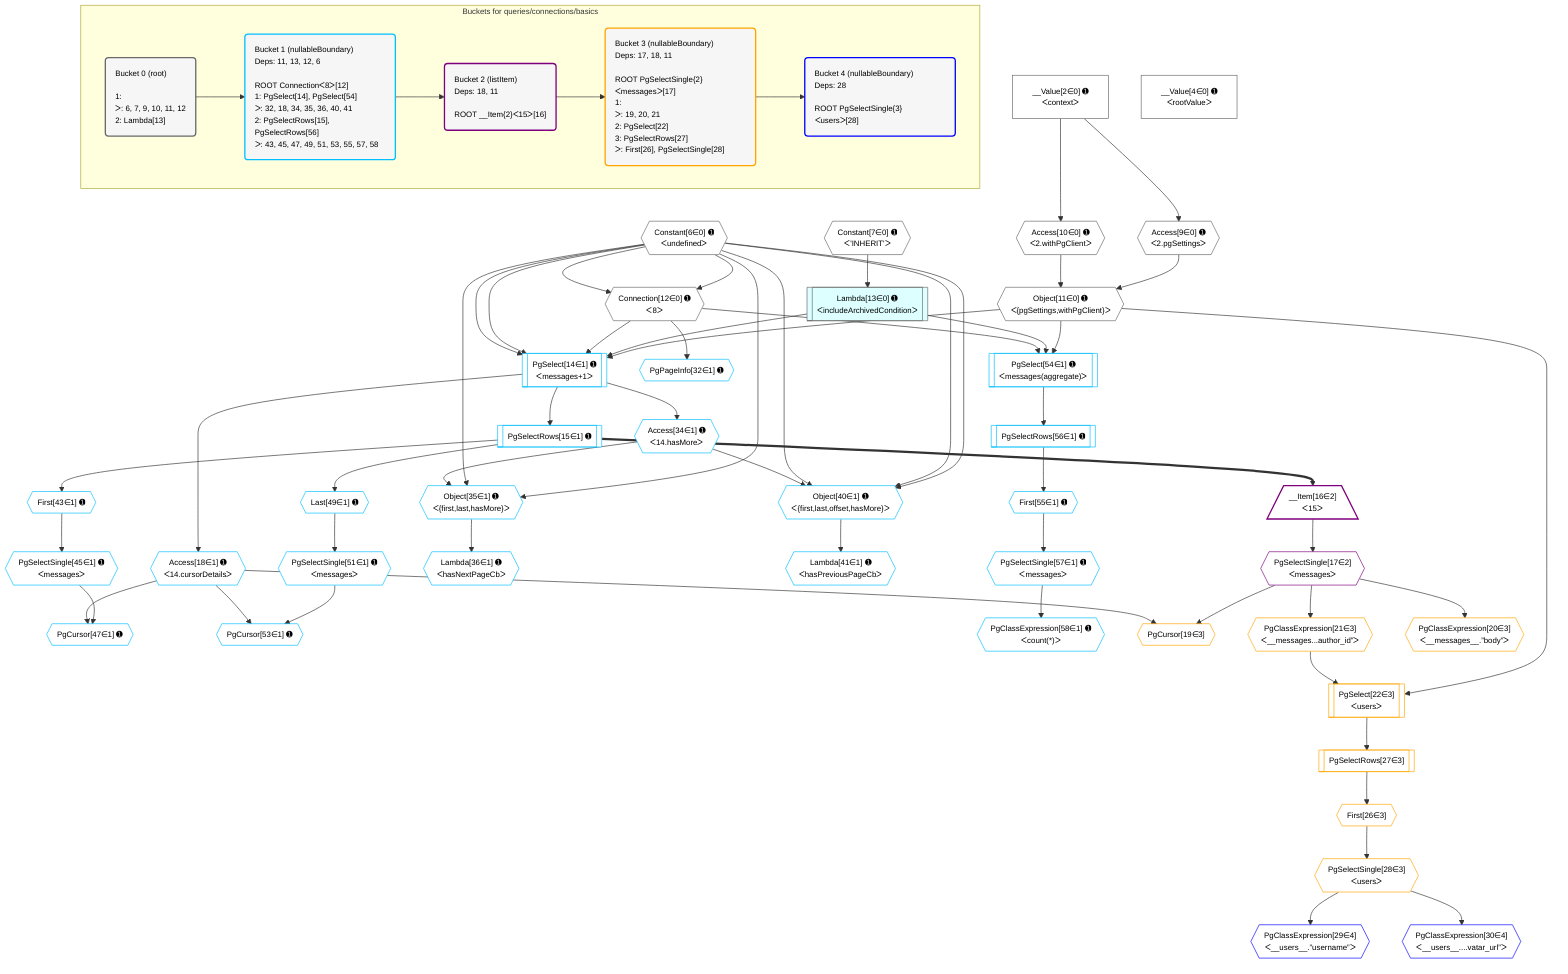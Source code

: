 %%{init: {'themeVariables': { 'fontSize': '12px'}}}%%
graph TD
    classDef path fill:#eee,stroke:#000,color:#000
    classDef plan fill:#fff,stroke-width:1px,color:#000
    classDef itemplan fill:#fff,stroke-width:2px,color:#000
    classDef unbatchedplan fill:#dff,stroke-width:1px,color:#000
    classDef sideeffectplan fill:#fcc,stroke-width:2px,color:#000
    classDef bucket fill:#f6f6f6,color:#000,stroke-width:2px,text-align:left


    %% plan dependencies
    Object11{{"Object[11∈0] ➊<br />ᐸ{pgSettings,withPgClient}ᐳ"}}:::plan
    Access9{{"Access[9∈0] ➊<br />ᐸ2.pgSettingsᐳ"}}:::plan
    Access10{{"Access[10∈0] ➊<br />ᐸ2.withPgClientᐳ"}}:::plan
    Access9 & Access10 --> Object11
    Connection12{{"Connection[12∈0] ➊<br />ᐸ8ᐳ"}}:::plan
    Constant6{{"Constant[6∈0] ➊<br />ᐸundefinedᐳ"}}:::plan
    Constant6 & Constant6 --> Connection12
    __Value2["__Value[2∈0] ➊<br />ᐸcontextᐳ"]:::plan
    __Value2 --> Access9
    __Value2 --> Access10
    Lambda13[["Lambda[13∈0] ➊<br />ᐸincludeArchivedConditionᐳ"]]:::unbatchedplan
    Constant7{{"Constant[7∈0] ➊<br />ᐸ'INHERIT'ᐳ"}}:::plan
    Constant7 --> Lambda13
    __Value4["__Value[4∈0] ➊<br />ᐸrootValueᐳ"]:::plan
    PgSelect14[["PgSelect[14∈1] ➊<br />ᐸmessages+1ᐳ"]]:::plan
    Object11 & Lambda13 & Connection12 & Constant6 & Constant6 --> PgSelect14
    Object40{{"Object[40∈1] ➊<br />ᐸ{first,last,offset,hasMore}ᐳ"}}:::plan
    Access34{{"Access[34∈1] ➊<br />ᐸ14.hasMoreᐳ"}}:::plan
    Constant6 & Constant6 & Constant6 & Access34 --> Object40
    Object35{{"Object[35∈1] ➊<br />ᐸ{first,last,hasMore}ᐳ"}}:::plan
    Constant6 & Constant6 & Access34 --> Object35
    PgSelect54[["PgSelect[54∈1] ➊<br />ᐸmessages(aggregate)ᐳ"]]:::plan
    Object11 & Lambda13 & Connection12 --> PgSelect54
    PgCursor47{{"PgCursor[47∈1] ➊"}}:::plan
    PgSelectSingle45{{"PgSelectSingle[45∈1] ➊<br />ᐸmessagesᐳ"}}:::plan
    Access18{{"Access[18∈1] ➊<br />ᐸ14.cursorDetailsᐳ"}}:::plan
    PgSelectSingle45 & Access18 --> PgCursor47
    PgCursor53{{"PgCursor[53∈1] ➊"}}:::plan
    PgSelectSingle51{{"PgSelectSingle[51∈1] ➊<br />ᐸmessagesᐳ"}}:::plan
    PgSelectSingle51 & Access18 --> PgCursor53
    PgSelectRows15[["PgSelectRows[15∈1] ➊"]]:::plan
    PgSelect14 --> PgSelectRows15
    PgSelect14 --> Access18
    PgPageInfo32{{"PgPageInfo[32∈1] ➊"}}:::plan
    Connection12 --> PgPageInfo32
    PgSelect14 --> Access34
    Lambda36{{"Lambda[36∈1] ➊<br />ᐸhasNextPageCbᐳ"}}:::plan
    Object35 --> Lambda36
    Lambda41{{"Lambda[41∈1] ➊<br />ᐸhasPreviousPageCbᐳ"}}:::plan
    Object40 --> Lambda41
    First43{{"First[43∈1] ➊"}}:::plan
    PgSelectRows15 --> First43
    First43 --> PgSelectSingle45
    Last49{{"Last[49∈1] ➊"}}:::plan
    PgSelectRows15 --> Last49
    Last49 --> PgSelectSingle51
    First55{{"First[55∈1] ➊"}}:::plan
    PgSelectRows56[["PgSelectRows[56∈1] ➊"]]:::plan
    PgSelectRows56 --> First55
    PgSelect54 --> PgSelectRows56
    PgSelectSingle57{{"PgSelectSingle[57∈1] ➊<br />ᐸmessagesᐳ"}}:::plan
    First55 --> PgSelectSingle57
    PgClassExpression58{{"PgClassExpression[58∈1] ➊<br />ᐸcount(*)ᐳ"}}:::plan
    PgSelectSingle57 --> PgClassExpression58
    __Item16[/"__Item[16∈2]<br />ᐸ15ᐳ"\]:::itemplan
    PgSelectRows15 ==> __Item16
    PgSelectSingle17{{"PgSelectSingle[17∈2]<br />ᐸmessagesᐳ"}}:::plan
    __Item16 --> PgSelectSingle17
    PgCursor19{{"PgCursor[19∈3]"}}:::plan
    PgSelectSingle17 & Access18 --> PgCursor19
    PgSelect22[["PgSelect[22∈3]<br />ᐸusersᐳ"]]:::plan
    PgClassExpression21{{"PgClassExpression[21∈3]<br />ᐸ__messages...author_id”ᐳ"}}:::plan
    Object11 & PgClassExpression21 --> PgSelect22
    PgClassExpression20{{"PgClassExpression[20∈3]<br />ᐸ__messages__.”body”ᐳ"}}:::plan
    PgSelectSingle17 --> PgClassExpression20
    PgSelectSingle17 --> PgClassExpression21
    First26{{"First[26∈3]"}}:::plan
    PgSelectRows27[["PgSelectRows[27∈3]"]]:::plan
    PgSelectRows27 --> First26
    PgSelect22 --> PgSelectRows27
    PgSelectSingle28{{"PgSelectSingle[28∈3]<br />ᐸusersᐳ"}}:::plan
    First26 --> PgSelectSingle28
    PgClassExpression29{{"PgClassExpression[29∈4]<br />ᐸ__users__.”username”ᐳ"}}:::plan
    PgSelectSingle28 --> PgClassExpression29
    PgClassExpression30{{"PgClassExpression[30∈4]<br />ᐸ__users__....vatar_url”ᐳ"}}:::plan
    PgSelectSingle28 --> PgClassExpression30

    %% define steps

    subgraph "Buckets for queries/connections/basics"
    Bucket0("Bucket 0 (root)<br /><br />1: <br />ᐳ: 6, 7, 9, 10, 11, 12<br />2: Lambda[13]"):::bucket
    classDef bucket0 stroke:#696969
    class Bucket0,__Value2,__Value4,Constant6,Constant7,Access9,Access10,Object11,Connection12,Lambda13 bucket0
    Bucket1("Bucket 1 (nullableBoundary)<br />Deps: 11, 13, 12, 6<br /><br />ROOT Connectionᐸ8ᐳ[12]<br />1: PgSelect[14], PgSelect[54]<br />ᐳ: 32, 18, 34, 35, 36, 40, 41<br />2: PgSelectRows[15], PgSelectRows[56]<br />ᐳ: 43, 45, 47, 49, 51, 53, 55, 57, 58"):::bucket
    classDef bucket1 stroke:#00bfff
    class Bucket1,PgSelect14,PgSelectRows15,Access18,PgPageInfo32,Access34,Object35,Lambda36,Object40,Lambda41,First43,PgSelectSingle45,PgCursor47,Last49,PgSelectSingle51,PgCursor53,PgSelect54,First55,PgSelectRows56,PgSelectSingle57,PgClassExpression58 bucket1
    Bucket2("Bucket 2 (listItem)<br />Deps: 18, 11<br /><br />ROOT __Item{2}ᐸ15ᐳ[16]"):::bucket
    classDef bucket2 stroke:#7f007f
    class Bucket2,__Item16,PgSelectSingle17 bucket2
    Bucket3("Bucket 3 (nullableBoundary)<br />Deps: 17, 18, 11<br /><br />ROOT PgSelectSingle{2}ᐸmessagesᐳ[17]<br />1: <br />ᐳ: 19, 20, 21<br />2: PgSelect[22]<br />3: PgSelectRows[27]<br />ᐳ: First[26], PgSelectSingle[28]"):::bucket
    classDef bucket3 stroke:#ffa500
    class Bucket3,PgCursor19,PgClassExpression20,PgClassExpression21,PgSelect22,First26,PgSelectRows27,PgSelectSingle28 bucket3
    Bucket4("Bucket 4 (nullableBoundary)<br />Deps: 28<br /><br />ROOT PgSelectSingle{3}ᐸusersᐳ[28]"):::bucket
    classDef bucket4 stroke:#0000ff
    class Bucket4,PgClassExpression29,PgClassExpression30 bucket4
    Bucket0 --> Bucket1
    Bucket1 --> Bucket2
    Bucket2 --> Bucket3
    Bucket3 --> Bucket4
    end